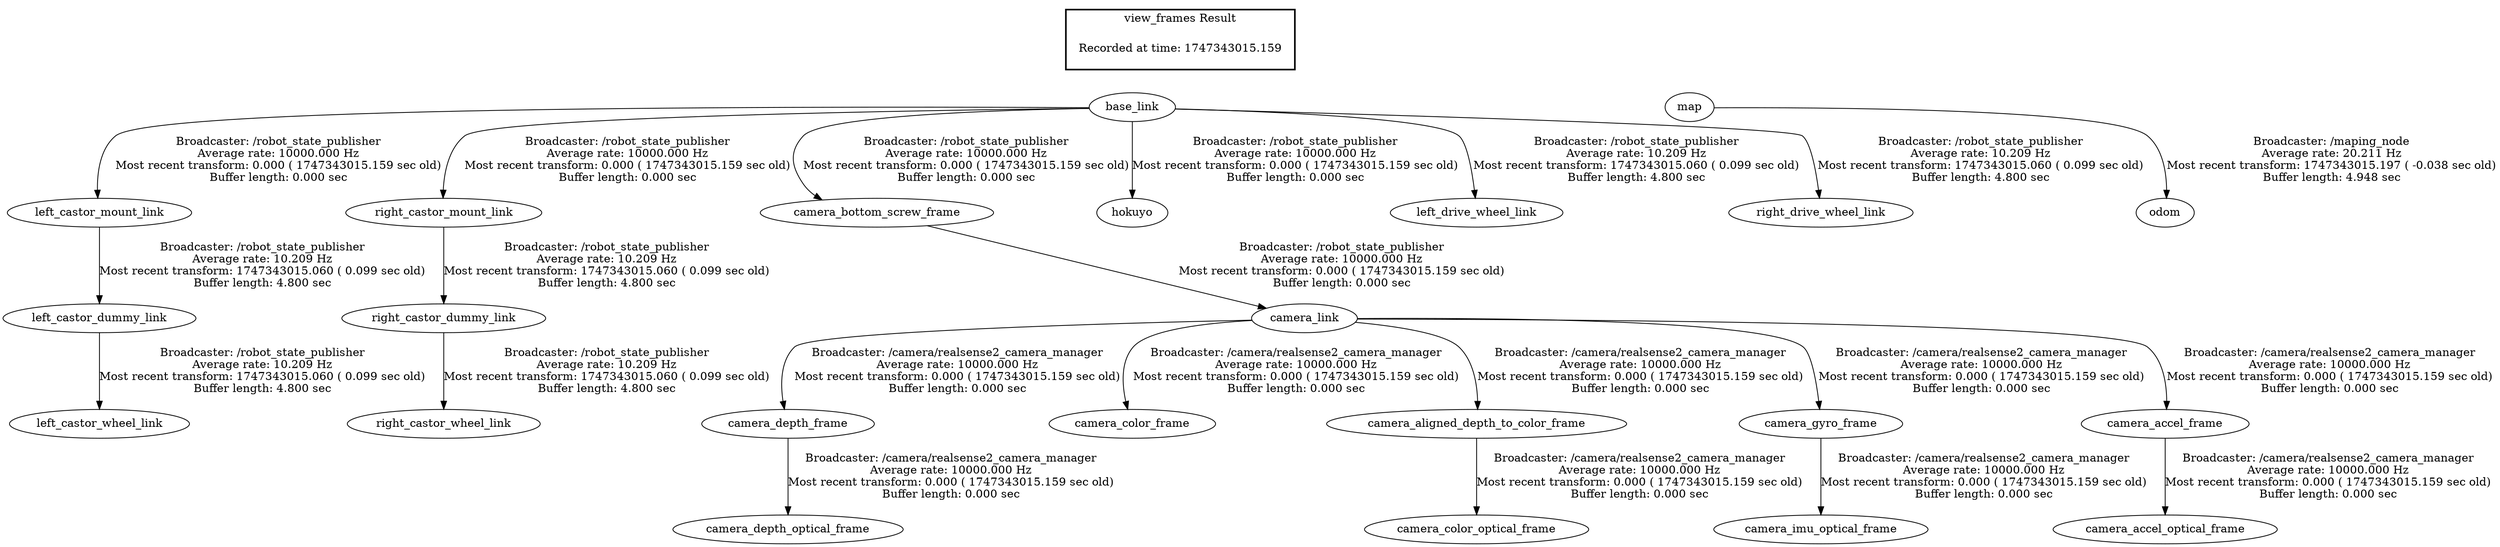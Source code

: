digraph G {
"base_link" -> "left_castor_mount_link"[label="Broadcaster: /robot_state_publisher\nAverage rate: 10000.000 Hz\nMost recent transform: 0.000 ( 1747343015.159 sec old)\nBuffer length: 0.000 sec\n"];
"base_link" -> "right_castor_mount_link"[label="Broadcaster: /robot_state_publisher\nAverage rate: 10000.000 Hz\nMost recent transform: 0.000 ( 1747343015.159 sec old)\nBuffer length: 0.000 sec\n"];
"base_link" -> "camera_bottom_screw_frame"[label="Broadcaster: /robot_state_publisher\nAverage rate: 10000.000 Hz\nMost recent transform: 0.000 ( 1747343015.159 sec old)\nBuffer length: 0.000 sec\n"];
"camera_bottom_screw_frame" -> "camera_link"[label="Broadcaster: /robot_state_publisher\nAverage rate: 10000.000 Hz\nMost recent transform: 0.000 ( 1747343015.159 sec old)\nBuffer length: 0.000 sec\n"];
"base_link" -> "hokuyo"[label="Broadcaster: /robot_state_publisher\nAverage rate: 10000.000 Hz\nMost recent transform: 0.000 ( 1747343015.159 sec old)\nBuffer length: 0.000 sec\n"];
"camera_link" -> "camera_depth_frame"[label="Broadcaster: /camera/realsense2_camera_manager\nAverage rate: 10000.000 Hz\nMost recent transform: 0.000 ( 1747343015.159 sec old)\nBuffer length: 0.000 sec\n"];
"camera_depth_frame" -> "camera_depth_optical_frame"[label="Broadcaster: /camera/realsense2_camera_manager\nAverage rate: 10000.000 Hz\nMost recent transform: 0.000 ( 1747343015.159 sec old)\nBuffer length: 0.000 sec\n"];
"camera_link" -> "camera_color_frame"[label="Broadcaster: /camera/realsense2_camera_manager\nAverage rate: 10000.000 Hz\nMost recent transform: 0.000 ( 1747343015.159 sec old)\nBuffer length: 0.000 sec\n"];
"camera_aligned_depth_to_color_frame" -> "camera_color_optical_frame"[label="Broadcaster: /camera/realsense2_camera_manager\nAverage rate: 10000.000 Hz\nMost recent transform: 0.000 ( 1747343015.159 sec old)\nBuffer length: 0.000 sec\n"];
"camera_link" -> "camera_aligned_depth_to_color_frame"[label="Broadcaster: /camera/realsense2_camera_manager\nAverage rate: 10000.000 Hz\nMost recent transform: 0.000 ( 1747343015.159 sec old)\nBuffer length: 0.000 sec\n"];
"camera_link" -> "camera_gyro_frame"[label="Broadcaster: /camera/realsense2_camera_manager\nAverage rate: 10000.000 Hz\nMost recent transform: 0.000 ( 1747343015.159 sec old)\nBuffer length: 0.000 sec\n"];
"camera_gyro_frame" -> "camera_imu_optical_frame"[label="Broadcaster: /camera/realsense2_camera_manager\nAverage rate: 10000.000 Hz\nMost recent transform: 0.000 ( 1747343015.159 sec old)\nBuffer length: 0.000 sec\n"];
"camera_link" -> "camera_accel_frame"[label="Broadcaster: /camera/realsense2_camera_manager\nAverage rate: 10000.000 Hz\nMost recent transform: 0.000 ( 1747343015.159 sec old)\nBuffer length: 0.000 sec\n"];
"camera_accel_frame" -> "camera_accel_optical_frame"[label="Broadcaster: /camera/realsense2_camera_manager\nAverage rate: 10000.000 Hz\nMost recent transform: 0.000 ( 1747343015.159 sec old)\nBuffer length: 0.000 sec\n"];
"map" -> "odom"[label="Broadcaster: /maping_node\nAverage rate: 20.211 Hz\nMost recent transform: 1747343015.197 ( -0.038 sec old)\nBuffer length: 4.948 sec\n"];
"base_link" -> "left_drive_wheel_link"[label="Broadcaster: /robot_state_publisher\nAverage rate: 10.209 Hz\nMost recent transform: 1747343015.060 ( 0.099 sec old)\nBuffer length: 4.800 sec\n"];
"base_link" -> "right_drive_wheel_link"[label="Broadcaster: /robot_state_publisher\nAverage rate: 10.209 Hz\nMost recent transform: 1747343015.060 ( 0.099 sec old)\nBuffer length: 4.800 sec\n"];
"left_castor_dummy_link" -> "left_castor_wheel_link"[label="Broadcaster: /robot_state_publisher\nAverage rate: 10.209 Hz\nMost recent transform: 1747343015.060 ( 0.099 sec old)\nBuffer length: 4.800 sec\n"];
"left_castor_mount_link" -> "left_castor_dummy_link"[label="Broadcaster: /robot_state_publisher\nAverage rate: 10.209 Hz\nMost recent transform: 1747343015.060 ( 0.099 sec old)\nBuffer length: 4.800 sec\n"];
"right_castor_dummy_link" -> "right_castor_wheel_link"[label="Broadcaster: /robot_state_publisher\nAverage rate: 10.209 Hz\nMost recent transform: 1747343015.060 ( 0.099 sec old)\nBuffer length: 4.800 sec\n"];
"right_castor_mount_link" -> "right_castor_dummy_link"[label="Broadcaster: /robot_state_publisher\nAverage rate: 10.209 Hz\nMost recent transform: 1747343015.060 ( 0.099 sec old)\nBuffer length: 4.800 sec\n"];
edge [style=invis];
 subgraph cluster_legend { style=bold; color=black; label ="view_frames Result";
"Recorded at time: 1747343015.159"[ shape=plaintext ] ;
 }->"base_link";
edge [style=invis];
 subgraph cluster_legend { style=bold; color=black; label ="view_frames Result";
"Recorded at time: 1747343015.159"[ shape=plaintext ] ;
 }->"map";
}